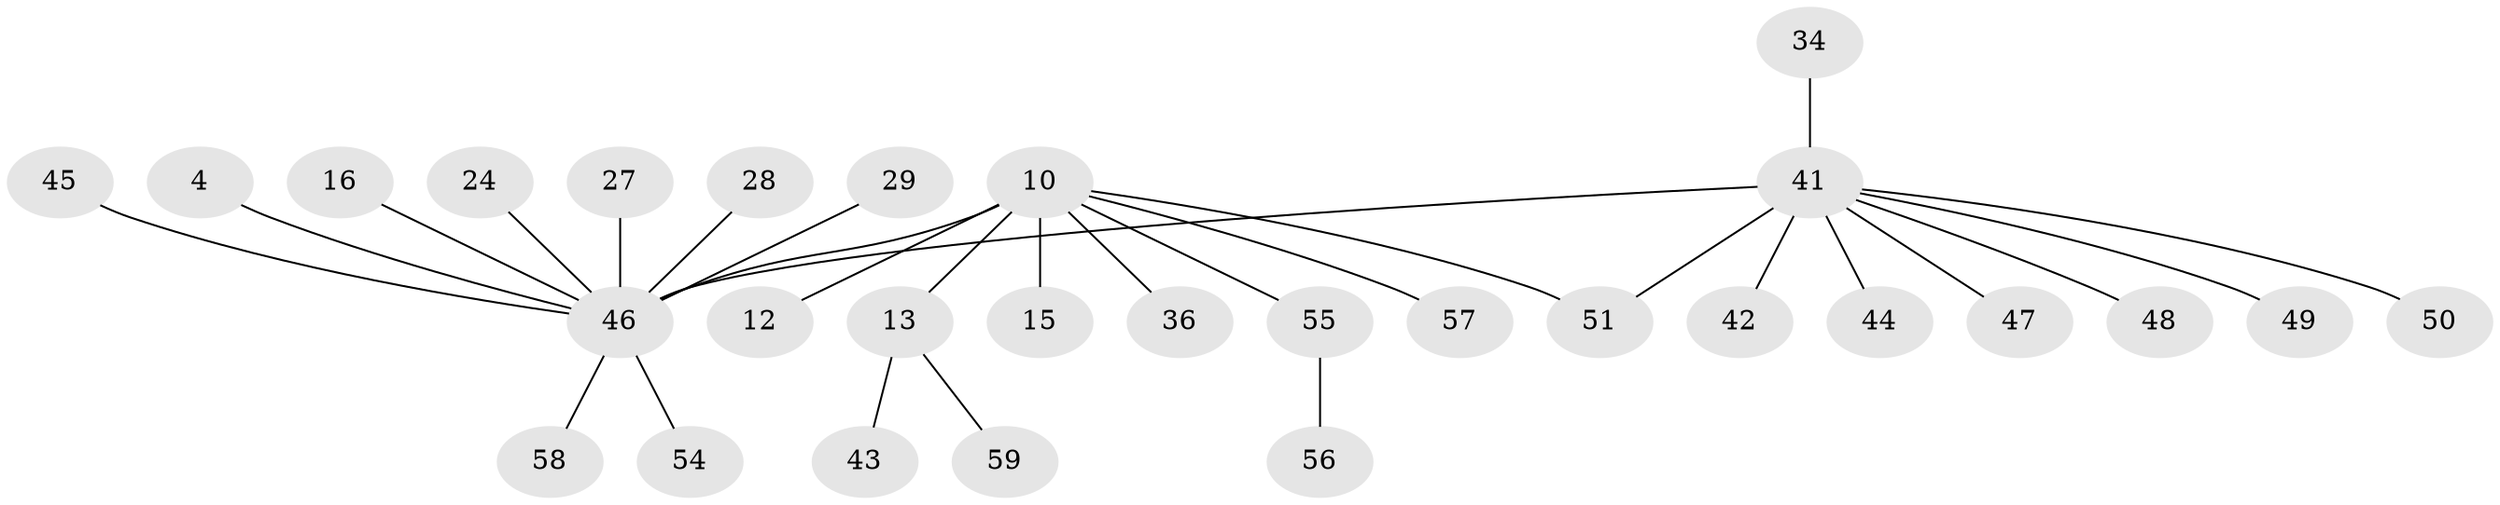 // original degree distribution, {14: 0.01694915254237288, 10: 0.01694915254237288, 4: 0.05084745762711865, 1: 0.5423728813559322, 3: 0.1864406779661017, 2: 0.13559322033898305, 6: 0.03389830508474576, 5: 0.01694915254237288}
// Generated by graph-tools (version 1.1) at 2025/47/03/09/25 04:47:23]
// undirected, 29 vertices, 29 edges
graph export_dot {
graph [start="1"]
  node [color=gray90,style=filled];
  4;
  10 [super="+2"];
  12;
  13;
  15;
  16;
  24;
  27;
  28;
  29;
  34;
  36;
  41 [super="+22+18+25+37+39"];
  42;
  43;
  44;
  45;
  46 [super="+8+14+30+40"];
  47;
  48;
  49;
  50;
  51 [super="+38"];
  54;
  55 [super="+23+35"];
  56;
  57 [super="+7"];
  58;
  59 [super="+53"];
  4 -- 46;
  10 -- 12;
  10 -- 13 [weight=2];
  10 -- 36;
  10 -- 15;
  10 -- 46 [weight=5];
  10 -- 55 [weight=2];
  10 -- 51;
  10 -- 57;
  13 -- 43;
  13 -- 59;
  16 -- 46;
  24 -- 46;
  27 -- 46;
  28 -- 46;
  29 -- 46;
  34 -- 41;
  41 -- 47;
  41 -- 48;
  41 -- 49;
  41 -- 51 [weight=2];
  41 -- 50;
  41 -- 42;
  41 -- 44;
  41 -- 46 [weight=2];
  45 -- 46;
  46 -- 54;
  46 -- 58;
  55 -- 56;
}
